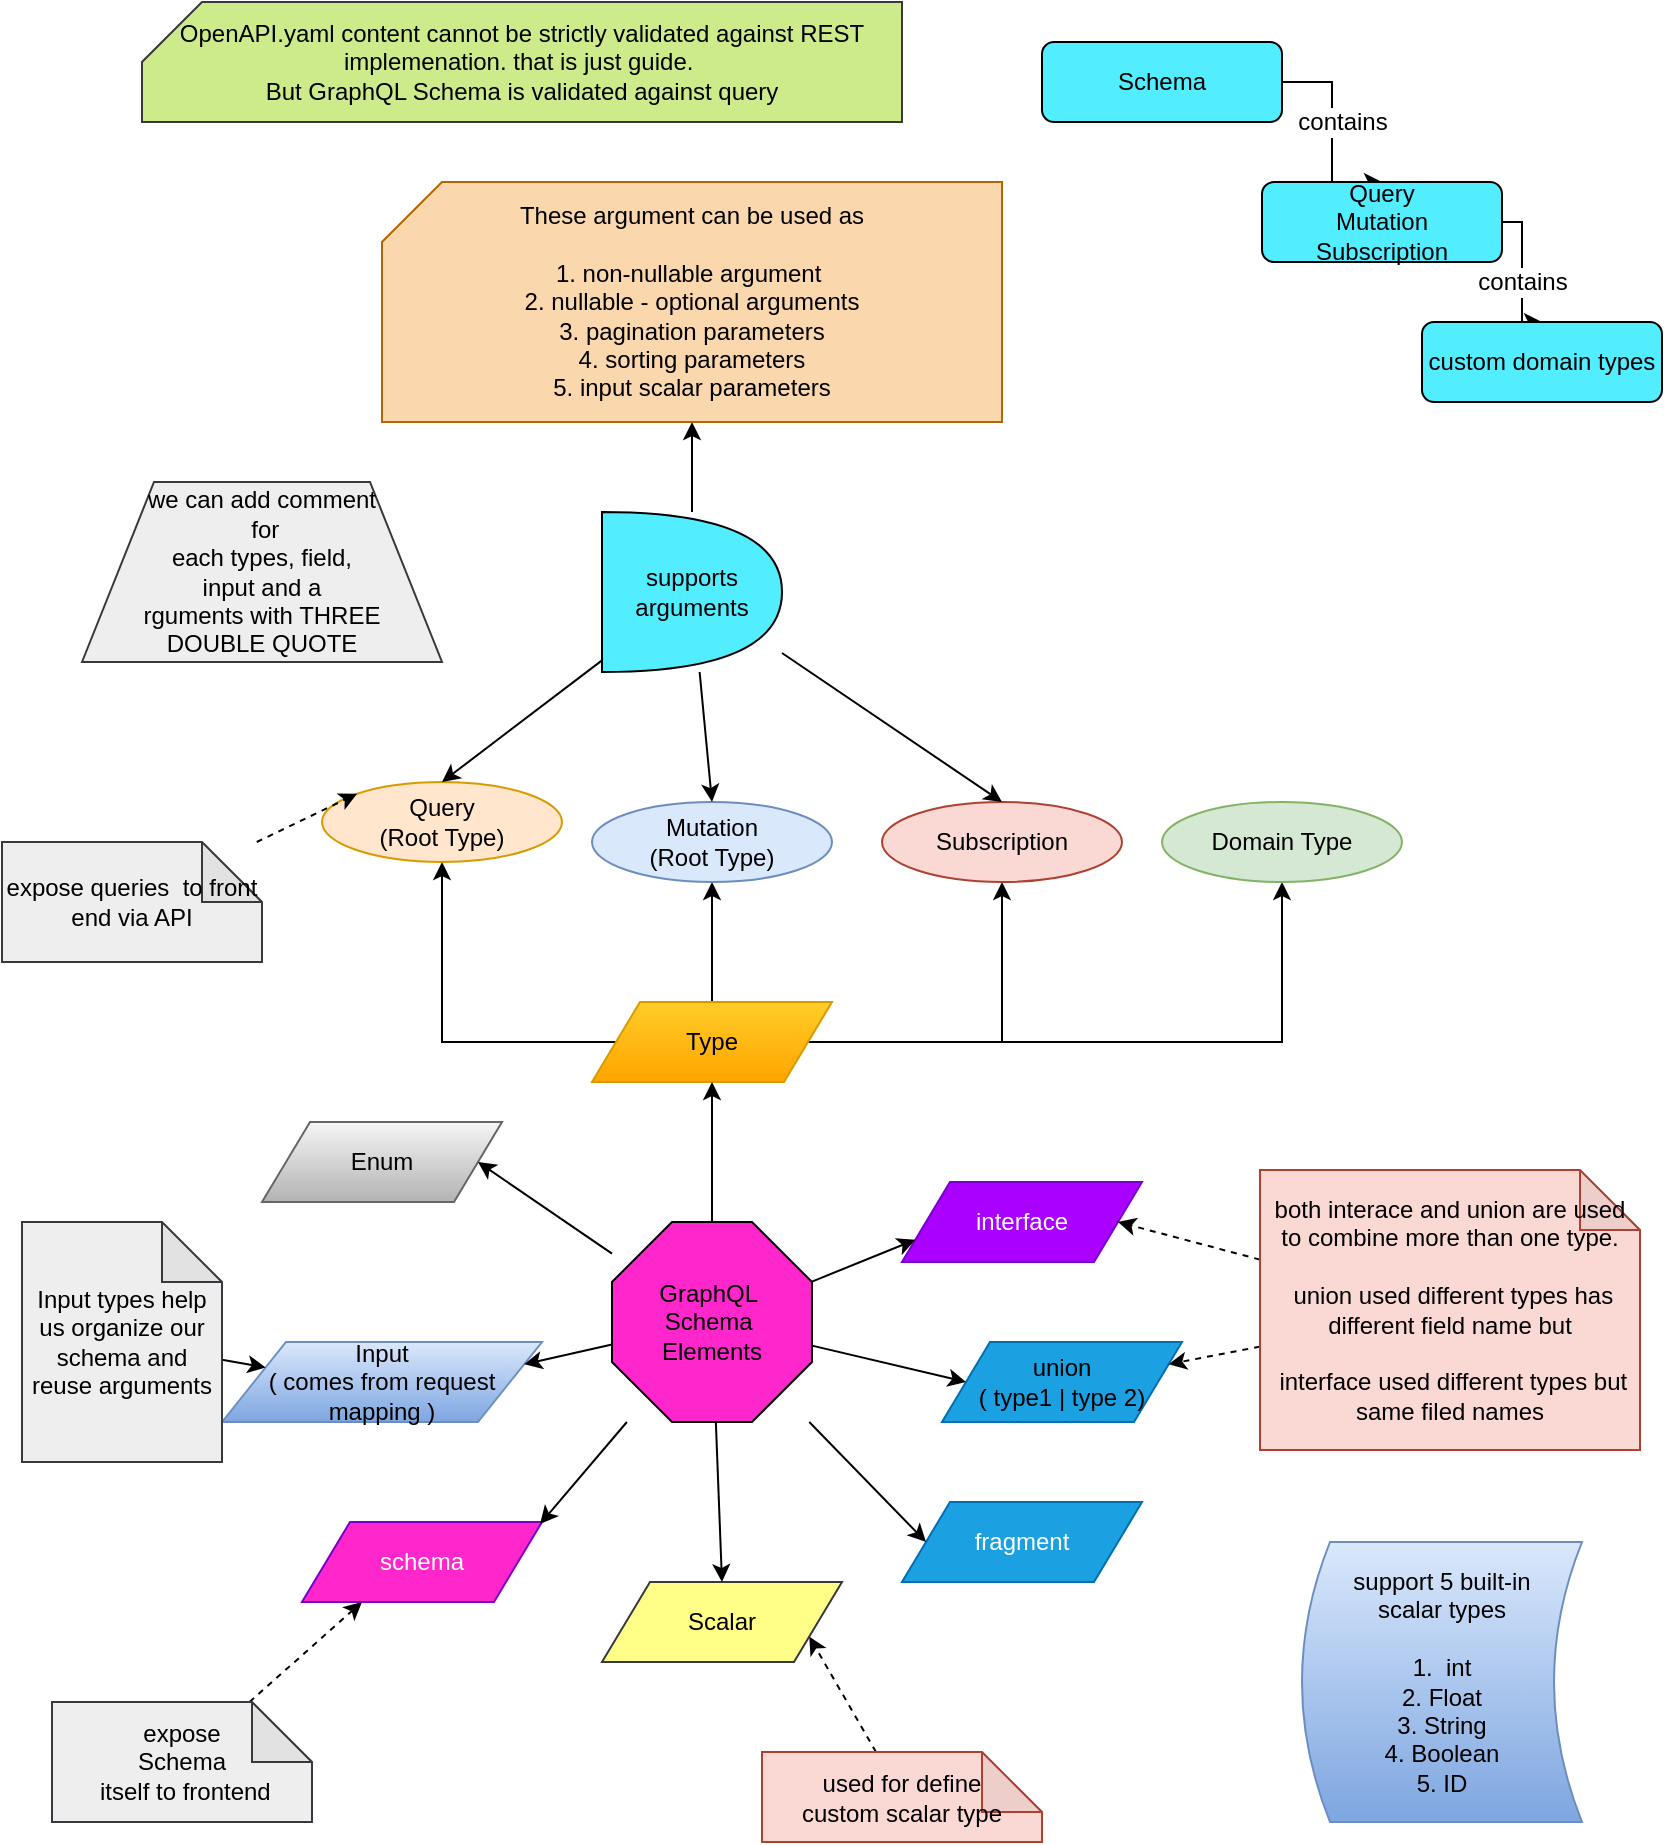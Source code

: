 <mxfile version="11.3.0" type="device" pages="1"><diagram id="cL6PxUOON_X_QoRHjckW" name="Page-1"><mxGraphModel dx="838" dy="480" grid="1" gridSize="10" guides="1" tooltips="1" connect="1" arrows="1" fold="1" page="1" pageScale="1" pageWidth="850" pageHeight="1100" math="0" shadow="0"><root><mxCell id="0"/><mxCell id="1" parent="0"/><mxCell id="8YRtLv94HH1sULNiHnB1-1" style="edgeStyle=orthogonalEdgeStyle;rounded=0;orthogonalLoop=1;jettySize=auto;html=1;entryX=0.5;entryY=1;entryDx=0;entryDy=0;" edge="1" parent="1" source="8YRtLv94HH1sULNiHnB1-4" target="8YRtLv94HH1sULNiHnB1-10"><mxGeometry relative="1" as="geometry"/></mxCell><mxCell id="8YRtLv94HH1sULNiHnB1-2" style="edgeStyle=orthogonalEdgeStyle;rounded=0;orthogonalLoop=1;jettySize=auto;html=1;entryX=0.5;entryY=1;entryDx=0;entryDy=0;" edge="1" parent="1" source="8YRtLv94HH1sULNiHnB1-4" target="8YRtLv94HH1sULNiHnB1-11"><mxGeometry relative="1" as="geometry"/></mxCell><mxCell id="8YRtLv94HH1sULNiHnB1-47" style="edgeStyle=elbowEdgeStyle;rounded=0;orthogonalLoop=1;jettySize=auto;elbow=vertical;html=1;entryX=0.5;entryY=1;entryDx=0;entryDy=0;" edge="1" parent="1" source="8YRtLv94HH1sULNiHnB1-4" target="8YRtLv94HH1sULNiHnB1-12"><mxGeometry relative="1" as="geometry"><Array as="points"><mxPoint x="450" y="540"/></Array></mxGeometry></mxCell><mxCell id="8YRtLv94HH1sULNiHnB1-57" style="edgeStyle=elbowEdgeStyle;rounded=0;orthogonalLoop=1;jettySize=auto;elbow=vertical;html=1;entryX=0.5;entryY=1;entryDx=0;entryDy=0;" edge="1" parent="1" source="8YRtLv94HH1sULNiHnB1-4" target="8YRtLv94HH1sULNiHnB1-56"><mxGeometry relative="1" as="geometry"><Array as="points"><mxPoint x="510" y="540"/></Array></mxGeometry></mxCell><mxCell id="8YRtLv94HH1sULNiHnB1-4" value="Type" style="shape=parallelogram;perimeter=parallelogramPerimeter;whiteSpace=wrap;html=1;gradientColor=#ffa500;fillColor=#ffcd28;strokeColor=#d79b00;" vertex="1" parent="1"><mxGeometry x="315" y="520" width="120" height="40" as="geometry"/></mxCell><mxCell id="8YRtLv94HH1sULNiHnB1-5" value="Enum" style="shape=parallelogram;perimeter=parallelogramPerimeter;whiteSpace=wrap;html=1;gradientColor=#b3b3b3;fillColor=#f5f5f5;strokeColor=#666666;" vertex="1" parent="1"><mxGeometry x="150" y="580" width="120" height="40" as="geometry"/></mxCell><mxCell id="8YRtLv94HH1sULNiHnB1-6" value="Input&lt;br&gt;( comes from request mapping )" style="shape=parallelogram;perimeter=parallelogramPerimeter;whiteSpace=wrap;html=1;gradientColor=#7ea6e0;fillColor=#dae8fc;strokeColor=#6c8ebf;" vertex="1" parent="1"><mxGeometry x="130" y="690" width="160" height="40" as="geometry"/></mxCell><mxCell id="8YRtLv94HH1sULNiHnB1-7" value="Scalar" style="shape=parallelogram;perimeter=parallelogramPerimeter;whiteSpace=wrap;html=1;fillColor=#ffff88;strokeColor=#36393d;" vertex="1" parent="1"><mxGeometry x="320" y="810" width="120" height="40" as="geometry"/></mxCell><mxCell id="8YRtLv94HH1sULNiHnB1-8" value="fragment" style="shape=parallelogram;perimeter=parallelogramPerimeter;whiteSpace=wrap;html=1;fillColor=#1ba1e2;strokeColor=#006EAF;fontColor=#ffffff;" vertex="1" parent="1"><mxGeometry x="470" y="770" width="120" height="40" as="geometry"/></mxCell><mxCell id="8YRtLv94HH1sULNiHnB1-10" value="Query&lt;br&gt;(Root Type)" style="ellipse;whiteSpace=wrap;html=1;fillColor=#ffe6cc;strokeColor=#d79b00;" vertex="1" parent="1"><mxGeometry x="180" y="410" width="120" height="40" as="geometry"/></mxCell><mxCell id="8YRtLv94HH1sULNiHnB1-11" value="Mutation&lt;br&gt;(Root Type)" style="ellipse;whiteSpace=wrap;html=1;fillColor=#dae8fc;strokeColor=#6c8ebf;" vertex="1" parent="1"><mxGeometry x="315" y="420" width="120" height="40" as="geometry"/></mxCell><mxCell id="8YRtLv94HH1sULNiHnB1-12" value="Subscription" style="ellipse;whiteSpace=wrap;html=1;fillColor=#fad9d5;strokeColor=#ae4132;" vertex="1" parent="1"><mxGeometry x="460" y="420" width="120" height="40" as="geometry"/></mxCell><mxCell id="8YRtLv94HH1sULNiHnB1-14" value="support 5 built-in &lt;br&gt;scalar types&lt;br&gt;&lt;br&gt;1.&amp;nbsp; int&lt;br&gt;2. Float&lt;br&gt;3. String&lt;br&gt;4. Boolean&lt;br&gt;5. ID" style="shape=dataStorage;whiteSpace=wrap;html=1;align=center;gradientColor=#7ea6e0;fillColor=#dae8fc;strokeColor=#6c8ebf;" vertex="1" parent="1"><mxGeometry x="670" y="790" width="140" height="140" as="geometry"/></mxCell><mxCell id="8YRtLv94HH1sULNiHnB1-23" value="interface" style="shape=parallelogram;perimeter=parallelogramPerimeter;whiteSpace=wrap;html=1;fillColor=#aa00ff;strokeColor=#7700CC;fontColor=#ffffff;" vertex="1" parent="1"><mxGeometry x="470" y="610" width="120" height="40" as="geometry"/></mxCell><mxCell id="8YRtLv94HH1sULNiHnB1-25" style="rounded=0;orthogonalLoop=1;jettySize=auto;html=1;entryX=0;entryY=0;entryDx=0;entryDy=0;dashed=1;" edge="1" parent="1" source="8YRtLv94HH1sULNiHnB1-24" target="8YRtLv94HH1sULNiHnB1-10"><mxGeometry relative="1" as="geometry"/></mxCell><mxCell id="8YRtLv94HH1sULNiHnB1-24" value="expose queries&amp;nbsp; to front end via API" style="shape=note;whiteSpace=wrap;html=1;backgroundOutline=1;darkOpacity=0.05;fillColor=#eeeeee;strokeColor=#36393d;" vertex="1" parent="1"><mxGeometry x="20" y="440" width="130" height="60" as="geometry"/></mxCell><mxCell id="8YRtLv94HH1sULNiHnB1-26" value="schema" style="shape=parallelogram;perimeter=parallelogramPerimeter;whiteSpace=wrap;html=1;fillColor=#FF26CC;strokeColor=#7700CC;fontColor=#ffffff;" vertex="1" parent="1"><mxGeometry x="170" y="780" width="120" height="40" as="geometry"/></mxCell><mxCell id="8YRtLv94HH1sULNiHnB1-41" style="edgeStyle=none;rounded=0;orthogonalLoop=1;jettySize=auto;html=1;entryX=0.25;entryY=1;entryDx=0;entryDy=0;dashed=1;" edge="1" parent="1" source="8YRtLv94HH1sULNiHnB1-27" target="8YRtLv94HH1sULNiHnB1-26"><mxGeometry relative="1" as="geometry"/></mxCell><mxCell id="8YRtLv94HH1sULNiHnB1-27" value="expose &lt;br&gt;Schema&lt;br&gt;&amp;nbsp;itself&amp;nbsp;to frontend" style="shape=note;whiteSpace=wrap;html=1;backgroundOutline=1;darkOpacity=0.05;fillColor=#eeeeee;strokeColor=#36393d;" vertex="1" parent="1"><mxGeometry x="45" y="870" width="130" height="60" as="geometry"/></mxCell><mxCell id="8YRtLv94HH1sULNiHnB1-31" value="&lt;span style=&quot;color: rgb(0 , 0 , 0)&quot;&gt;union&lt;/span&gt;&lt;br style=&quot;color: rgb(0 , 0 , 0)&quot;&gt;&lt;span style=&quot;color: rgb(0 , 0 , 0)&quot;&gt;( type1 | type 2)&lt;/span&gt;" style="shape=parallelogram;perimeter=parallelogramPerimeter;whiteSpace=wrap;html=1;fillColor=#1ba1e2;strokeColor=#006EAF;fontColor=#ffffff;" vertex="1" parent="1"><mxGeometry x="490" y="690" width="120" height="40" as="geometry"/></mxCell><mxCell id="8YRtLv94HH1sULNiHnB1-33" style="rounded=0;orthogonalLoop=1;jettySize=auto;html=1;entryX=0.992;entryY=0.025;entryDx=0;entryDy=0;entryPerimeter=0;" edge="1" parent="1" source="8YRtLv94HH1sULNiHnB1-32" target="8YRtLv94HH1sULNiHnB1-26"><mxGeometry relative="1" as="geometry"/></mxCell><mxCell id="8YRtLv94HH1sULNiHnB1-34" style="edgeStyle=none;rounded=0;orthogonalLoop=1;jettySize=auto;html=1;entryX=1;entryY=0.25;entryDx=0;entryDy=0;" edge="1" parent="1" source="8YRtLv94HH1sULNiHnB1-32" target="8YRtLv94HH1sULNiHnB1-6"><mxGeometry relative="1" as="geometry"/></mxCell><mxCell id="8YRtLv94HH1sULNiHnB1-35" style="edgeStyle=none;rounded=0;orthogonalLoop=1;jettySize=auto;html=1;entryX=1;entryY=0.5;entryDx=0;entryDy=0;" edge="1" parent="1" source="8YRtLv94HH1sULNiHnB1-32" target="8YRtLv94HH1sULNiHnB1-5"><mxGeometry relative="1" as="geometry"/></mxCell><mxCell id="8YRtLv94HH1sULNiHnB1-36" style="edgeStyle=none;rounded=0;orthogonalLoop=1;jettySize=auto;html=1;entryX=0;entryY=0.75;entryDx=0;entryDy=0;" edge="1" parent="1" source="8YRtLv94HH1sULNiHnB1-32" target="8YRtLv94HH1sULNiHnB1-23"><mxGeometry relative="1" as="geometry"/></mxCell><mxCell id="8YRtLv94HH1sULNiHnB1-37" style="edgeStyle=none;rounded=0;orthogonalLoop=1;jettySize=auto;html=1;entryX=0;entryY=0.5;entryDx=0;entryDy=0;" edge="1" parent="1" source="8YRtLv94HH1sULNiHnB1-32" target="8YRtLv94HH1sULNiHnB1-31"><mxGeometry relative="1" as="geometry"/></mxCell><mxCell id="8YRtLv94HH1sULNiHnB1-38" style="edgeStyle=none;rounded=0;orthogonalLoop=1;jettySize=auto;html=1;entryX=0.5;entryY=0;entryDx=0;entryDy=0;" edge="1" parent="1" source="8YRtLv94HH1sULNiHnB1-32" target="8YRtLv94HH1sULNiHnB1-7"><mxGeometry relative="1" as="geometry"/></mxCell><mxCell id="8YRtLv94HH1sULNiHnB1-39" style="edgeStyle=none;rounded=0;orthogonalLoop=1;jettySize=auto;html=1;entryX=0;entryY=0.5;entryDx=0;entryDy=0;" edge="1" parent="1" source="8YRtLv94HH1sULNiHnB1-32" target="8YRtLv94HH1sULNiHnB1-8"><mxGeometry relative="1" as="geometry"/></mxCell><mxCell id="8YRtLv94HH1sULNiHnB1-40" style="edgeStyle=none;rounded=0;orthogonalLoop=1;jettySize=auto;html=1;" edge="1" parent="1" source="8YRtLv94HH1sULNiHnB1-32" target="8YRtLv94HH1sULNiHnB1-4"><mxGeometry relative="1" as="geometry"/></mxCell><mxCell id="8YRtLv94HH1sULNiHnB1-32" value="GraphQL&amp;nbsp;&lt;br&gt;Schema&amp;nbsp;&lt;br&gt;Elements" style="whiteSpace=wrap;html=1;shape=mxgraph.basic.octagon2;align=center;verticalAlign=middle;dx=15;fillColor=#FF26CC;" vertex="1" parent="1"><mxGeometry x="325" y="630" width="100" height="100" as="geometry"/></mxCell><mxCell id="8YRtLv94HH1sULNiHnB1-43" style="edgeStyle=none;rounded=0;orthogonalLoop=1;jettySize=auto;html=1;entryX=1;entryY=0.5;entryDx=0;entryDy=0;dashed=1;" edge="1" parent="1" source="8YRtLv94HH1sULNiHnB1-42" target="8YRtLv94HH1sULNiHnB1-23"><mxGeometry relative="1" as="geometry"/></mxCell><mxCell id="8YRtLv94HH1sULNiHnB1-44" style="edgeStyle=none;rounded=0;orthogonalLoop=1;jettySize=auto;html=1;entryX=1;entryY=0.25;entryDx=0;entryDy=0;dashed=1;" edge="1" parent="1" source="8YRtLv94HH1sULNiHnB1-42" target="8YRtLv94HH1sULNiHnB1-31"><mxGeometry relative="1" as="geometry"/></mxCell><mxCell id="8YRtLv94HH1sULNiHnB1-42" value="both interace and union are used to combine more than one type.&lt;br&gt;&lt;br&gt;&amp;nbsp;union used different types has different field name but&lt;br&gt;&lt;br&gt;&amp;nbsp;interface used different types but same filed names" style="shape=note;whiteSpace=wrap;html=1;backgroundOutline=1;darkOpacity=0.05;fillColor=#fad9d5;strokeColor=#ae4132;" vertex="1" parent="1"><mxGeometry x="649" y="604" width="190" height="140" as="geometry"/></mxCell><mxCell id="8YRtLv94HH1sULNiHnB1-46" style="edgeStyle=none;rounded=0;orthogonalLoop=1;jettySize=auto;html=1;entryX=1;entryY=0.75;entryDx=0;entryDy=0;dashed=1;" edge="1" parent="1" source="8YRtLv94HH1sULNiHnB1-45" target="8YRtLv94HH1sULNiHnB1-7"><mxGeometry relative="1" as="geometry"/></mxCell><mxCell id="8YRtLv94HH1sULNiHnB1-45" value="used for define&lt;br&gt;custom scalar type" style="shape=note;whiteSpace=wrap;html=1;backgroundOutline=1;darkOpacity=0.05;fillColor=#fad9d5;strokeColor=#ae4132;" vertex="1" parent="1"><mxGeometry x="400" y="895" width="140" height="45" as="geometry"/></mxCell><mxCell id="8YRtLv94HH1sULNiHnB1-50" style="edgeStyle=none;rounded=0;orthogonalLoop=1;jettySize=auto;html=1;entryX=0.5;entryY=0;entryDx=0;entryDy=0;" edge="1" parent="1" source="8YRtLv94HH1sULNiHnB1-49" target="8YRtLv94HH1sULNiHnB1-10"><mxGeometry relative="1" as="geometry"/></mxCell><mxCell id="8YRtLv94HH1sULNiHnB1-51" style="edgeStyle=none;rounded=0;orthogonalLoop=1;jettySize=auto;html=1;entryX=0.5;entryY=0;entryDx=0;entryDy=0;" edge="1" parent="1" source="8YRtLv94HH1sULNiHnB1-49" target="8YRtLv94HH1sULNiHnB1-11"><mxGeometry relative="1" as="geometry"/></mxCell><mxCell id="8YRtLv94HH1sULNiHnB1-53" style="edgeStyle=none;rounded=0;orthogonalLoop=1;jettySize=auto;html=1;entryX=0.5;entryY=1;entryDx=0;entryDy=0;entryPerimeter=0;" edge="1" parent="1" source="8YRtLv94HH1sULNiHnB1-49" target="8YRtLv94HH1sULNiHnB1-52"><mxGeometry relative="1" as="geometry"/></mxCell><mxCell id="8YRtLv94HH1sULNiHnB1-68" style="rounded=0;orthogonalLoop=1;jettySize=auto;html=1;entryX=0.5;entryY=0;entryDx=0;entryDy=0;" edge="1" parent="1" source="8YRtLv94HH1sULNiHnB1-49" target="8YRtLv94HH1sULNiHnB1-12"><mxGeometry relative="1" as="geometry"/></mxCell><mxCell id="8YRtLv94HH1sULNiHnB1-49" value="supports&lt;br&gt;arguments" style="shape=or;whiteSpace=wrap;html=1;fillColor=#52EEFF;" vertex="1" parent="1"><mxGeometry x="320" y="275" width="90" height="80" as="geometry"/></mxCell><mxCell id="8YRtLv94HH1sULNiHnB1-52" value="These argument can be used as&lt;br&gt;&lt;br&gt;1. non-nullable argument&amp;nbsp;&lt;br&gt;2. nullable - optional arguments&lt;br&gt;3. pagination parameters&lt;br&gt;4. sorting parameters&lt;br&gt;5. input scalar parameters" style="shape=card;whiteSpace=wrap;html=1;fillColor=#fad7ac;strokeColor=#b46504;" vertex="1" parent="1"><mxGeometry x="210" y="110" width="310" height="120" as="geometry"/></mxCell><mxCell id="8YRtLv94HH1sULNiHnB1-55" style="edgeStyle=none;rounded=0;orthogonalLoop=1;jettySize=auto;html=1;entryX=0;entryY=0.25;entryDx=0;entryDy=0;" edge="1" parent="1" source="8YRtLv94HH1sULNiHnB1-54" target="8YRtLv94HH1sULNiHnB1-6"><mxGeometry relative="1" as="geometry"/></mxCell><mxCell id="8YRtLv94HH1sULNiHnB1-54" value="Input types help us organize our schema and reuse arguments" style="shape=note;whiteSpace=wrap;html=1;backgroundOutline=1;darkOpacity=0.05;fillColor=#eeeeee;strokeColor=#36393d;" vertex="1" parent="1"><mxGeometry x="30" y="630" width="100" height="120" as="geometry"/></mxCell><mxCell id="8YRtLv94HH1sULNiHnB1-56" value="Domain Type" style="ellipse;whiteSpace=wrap;html=1;fillColor=#d5e8d4;strokeColor=#82b366;" vertex="1" parent="1"><mxGeometry x="600" y="420" width="120" height="40" as="geometry"/></mxCell><mxCell id="8YRtLv94HH1sULNiHnB1-64" style="edgeStyle=elbowEdgeStyle;rounded=0;orthogonalLoop=1;jettySize=auto;html=1;entryX=0.5;entryY=0;entryDx=0;entryDy=0;" edge="1" parent="1" source="8YRtLv94HH1sULNiHnB1-58" target="8YRtLv94HH1sULNiHnB1-59"><mxGeometry relative="1" as="geometry"/></mxCell><mxCell id="8YRtLv94HH1sULNiHnB1-66" value="contains" style="text;html=1;resizable=0;points=[];align=center;verticalAlign=middle;labelBackgroundColor=#ffffff;" vertex="1" connectable="0" parent="8YRtLv94HH1sULNiHnB1-64"><mxGeometry x="-0.5" y="-14" relative="1" as="geometry"><mxPoint x="19" y="20" as="offset"/></mxGeometry></mxCell><mxCell id="8YRtLv94HH1sULNiHnB1-58" value="Schema" style="rounded=1;whiteSpace=wrap;html=1;fillColor=#52EEFF;" vertex="1" parent="1"><mxGeometry x="540" y="40" width="120" height="40" as="geometry"/></mxCell><mxCell id="8YRtLv94HH1sULNiHnB1-65" style="edgeStyle=elbowEdgeStyle;rounded=0;orthogonalLoop=1;jettySize=auto;html=1;entryX=0.5;entryY=0;entryDx=0;entryDy=0;" edge="1" parent="1" source="8YRtLv94HH1sULNiHnB1-59" target="8YRtLv94HH1sULNiHnB1-60"><mxGeometry relative="1" as="geometry"/></mxCell><mxCell id="8YRtLv94HH1sULNiHnB1-67" value="contains" style="text;html=1;resizable=0;points=[];align=center;verticalAlign=middle;labelBackgroundColor=#ffffff;" vertex="1" connectable="0" parent="8YRtLv94HH1sULNiHnB1-65"><mxGeometry x="-0.343" relative="1" as="geometry"><mxPoint y="17" as="offset"/></mxGeometry></mxCell><mxCell id="8YRtLv94HH1sULNiHnB1-59" value="Query&lt;br&gt;Mutation&lt;br&gt;Subscription" style="rounded=1;whiteSpace=wrap;html=1;fillColor=#52EEFF;" vertex="1" parent="1"><mxGeometry x="650" y="110" width="120" height="40" as="geometry"/></mxCell><mxCell id="8YRtLv94HH1sULNiHnB1-60" value="custom domain types" style="rounded=1;whiteSpace=wrap;html=1;fillColor=#52EEFF;" vertex="1" parent="1"><mxGeometry x="730" y="180" width="120" height="40" as="geometry"/></mxCell><mxCell id="8YRtLv94HH1sULNiHnB1-69" value="we can add comment&lt;br&gt;&amp;nbsp;for &lt;br&gt;each types, field, &lt;br&gt;input and a&lt;br&gt;rguments with THREE &lt;br&gt;DOUBLE QUOTE" style="shape=trapezoid;perimeter=trapezoidPerimeter;whiteSpace=wrap;html=1;fillColor=#eeeeee;strokeColor=#36393d;" vertex="1" parent="1"><mxGeometry x="60" y="260" width="180" height="90" as="geometry"/></mxCell><mxCell id="8YRtLv94HH1sULNiHnB1-70" value="OpenAPI.yaml content cannot be strictly validated against REST implemenation. that is just guide.&amp;nbsp; &lt;br&gt;But GraphQL Schema is validated against query" style="shape=card;whiteSpace=wrap;html=1;fillColor=#cdeb8b;strokeColor=#36393d;" vertex="1" parent="1"><mxGeometry x="90" y="20" width="380" height="60" as="geometry"/></mxCell></root></mxGraphModel></diagram></mxfile>